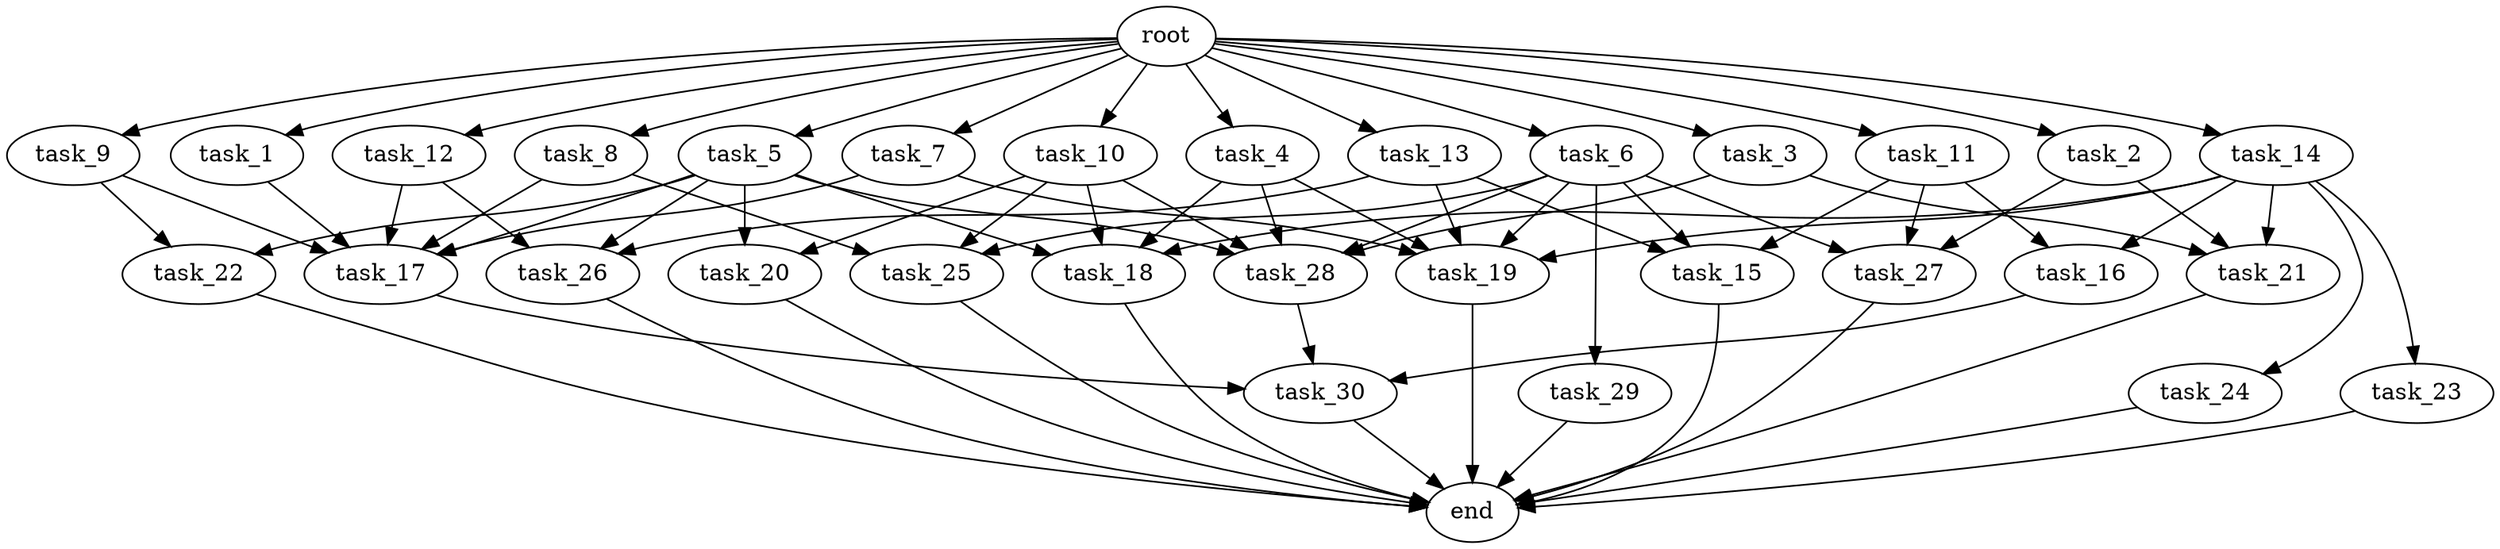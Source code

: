digraph G {
  root [size="0.000000e+00"];
  task_1 [size="8.316439e+08"];
  task_2 [size="6.028523e+09"];
  task_3 [size="7.993377e+09"];
  task_4 [size="1.605394e+08"];
  task_5 [size="8.910586e+09"];
  task_6 [size="4.177969e+09"];
  task_7 [size="1.691433e+09"];
  task_8 [size="8.512677e+09"];
  task_9 [size="1.921039e+09"];
  task_10 [size="2.803178e+09"];
  task_11 [size="5.204796e+09"];
  task_12 [size="9.159335e+09"];
  task_13 [size="4.896601e+09"];
  task_14 [size="9.058261e+09"];
  task_15 [size="5.210587e+08"];
  task_16 [size="2.388800e+09"];
  task_17 [size="3.067055e+09"];
  task_18 [size="4.489862e+09"];
  task_19 [size="4.330064e+09"];
  task_20 [size="4.055169e+08"];
  task_21 [size="7.500226e+09"];
  task_22 [size="7.597891e+09"];
  task_23 [size="4.581417e+09"];
  task_24 [size="8.033616e+08"];
  task_25 [size="5.513190e+09"];
  task_26 [size="1.307368e+09"];
  task_27 [size="9.782508e+09"];
  task_28 [size="6.242072e+09"];
  task_29 [size="7.346678e+09"];
  task_30 [size="1.931024e+08"];
  end [size="0.000000e+00"];

  root -> task_1 [size="1.000000e-12"];
  root -> task_2 [size="1.000000e-12"];
  root -> task_3 [size="1.000000e-12"];
  root -> task_4 [size="1.000000e-12"];
  root -> task_5 [size="1.000000e-12"];
  root -> task_6 [size="1.000000e-12"];
  root -> task_7 [size="1.000000e-12"];
  root -> task_8 [size="1.000000e-12"];
  root -> task_9 [size="1.000000e-12"];
  root -> task_10 [size="1.000000e-12"];
  root -> task_11 [size="1.000000e-12"];
  root -> task_12 [size="1.000000e-12"];
  root -> task_13 [size="1.000000e-12"];
  root -> task_14 [size="1.000000e-12"];
  task_1 -> task_17 [size="5.111758e+07"];
  task_2 -> task_21 [size="2.500075e+08"];
  task_2 -> task_27 [size="3.260836e+08"];
  task_3 -> task_21 [size="2.500075e+08"];
  task_3 -> task_28 [size="1.248414e+08"];
  task_4 -> task_18 [size="1.122465e+08"];
  task_4 -> task_19 [size="8.660128e+07"];
  task_4 -> task_28 [size="1.248414e+08"];
  task_5 -> task_17 [size="5.111758e+07"];
  task_5 -> task_18 [size="1.122465e+08"];
  task_5 -> task_20 [size="2.027585e+07"];
  task_5 -> task_22 [size="3.798945e+08"];
  task_5 -> task_26 [size="4.357893e+07"];
  task_5 -> task_28 [size="1.248414e+08"];
  task_6 -> task_15 [size="1.736862e+07"];
  task_6 -> task_19 [size="8.660128e+07"];
  task_6 -> task_25 [size="1.837730e+08"];
  task_6 -> task_27 [size="3.260836e+08"];
  task_6 -> task_28 [size="1.248414e+08"];
  task_6 -> task_29 [size="7.346678e+08"];
  task_7 -> task_17 [size="5.111758e+07"];
  task_7 -> task_19 [size="8.660128e+07"];
  task_8 -> task_17 [size="5.111758e+07"];
  task_8 -> task_25 [size="1.837730e+08"];
  task_9 -> task_17 [size="5.111758e+07"];
  task_9 -> task_22 [size="3.798945e+08"];
  task_10 -> task_18 [size="1.122465e+08"];
  task_10 -> task_20 [size="2.027585e+07"];
  task_10 -> task_25 [size="1.837730e+08"];
  task_10 -> task_28 [size="1.248414e+08"];
  task_11 -> task_15 [size="1.736862e+07"];
  task_11 -> task_16 [size="1.194400e+08"];
  task_11 -> task_27 [size="3.260836e+08"];
  task_12 -> task_17 [size="5.111758e+07"];
  task_12 -> task_26 [size="4.357893e+07"];
  task_13 -> task_15 [size="1.736862e+07"];
  task_13 -> task_19 [size="8.660128e+07"];
  task_13 -> task_26 [size="4.357893e+07"];
  task_14 -> task_16 [size="1.194400e+08"];
  task_14 -> task_18 [size="1.122465e+08"];
  task_14 -> task_19 [size="8.660128e+07"];
  task_14 -> task_21 [size="2.500075e+08"];
  task_14 -> task_23 [size="4.581417e+08"];
  task_14 -> task_24 [size="8.033616e+07"];
  task_15 -> end [size="1.000000e-12"];
  task_16 -> task_30 [size="6.436746e+06"];
  task_17 -> task_30 [size="6.436746e+06"];
  task_18 -> end [size="1.000000e-12"];
  task_19 -> end [size="1.000000e-12"];
  task_20 -> end [size="1.000000e-12"];
  task_21 -> end [size="1.000000e-12"];
  task_22 -> end [size="1.000000e-12"];
  task_23 -> end [size="1.000000e-12"];
  task_24 -> end [size="1.000000e-12"];
  task_25 -> end [size="1.000000e-12"];
  task_26 -> end [size="1.000000e-12"];
  task_27 -> end [size="1.000000e-12"];
  task_28 -> task_30 [size="6.436746e+06"];
  task_29 -> end [size="1.000000e-12"];
  task_30 -> end [size="1.000000e-12"];
}
